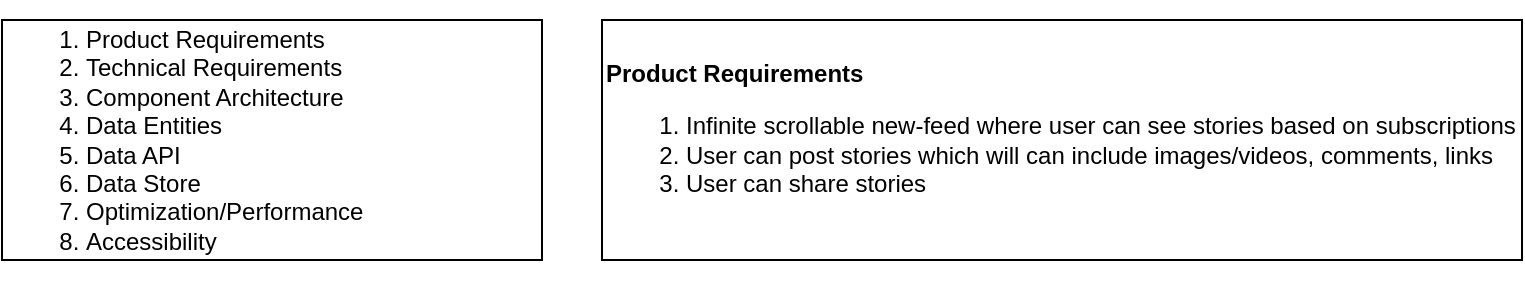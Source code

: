 <mxfile version="14.8.4" type="github">
  <diagram id="RrS9KNd53PsVYX24TNLM" name="Page-1">
    <mxGraphModel dx="2916" dy="2254" grid="1" gridSize="10" guides="1" tooltips="1" connect="1" arrows="1" fold="1" page="1" pageScale="1" pageWidth="850" pageHeight="1100" math="0" shadow="0">
      <root>
        <mxCell id="0" />
        <mxCell id="1" parent="0" />
        <mxCell id="n29KR3bJ3Jj2uVsHmtv6-1" value="&lt;ol&gt;&lt;li&gt;Product Requirements&lt;/li&gt;&lt;li&gt;Technical Requirements&lt;/li&gt;&lt;li&gt;Component Architecture&lt;/li&gt;&lt;li&gt;Data Entities&lt;/li&gt;&lt;li&gt;Data API&lt;/li&gt;&lt;li&gt;Data Store&lt;/li&gt;&lt;li&gt;Optimization/Performance&amp;nbsp;&lt;/li&gt;&lt;li&gt;Accessibility&lt;/li&gt;&lt;/ol&gt;" style="rounded=0;whiteSpace=wrap;html=1;align=left;" vertex="1" parent="1">
          <mxGeometry x="-610" y="-110" width="270" height="120" as="geometry" />
        </mxCell>
        <mxCell id="n29KR3bJ3Jj2uVsHmtv6-3" value="&lt;b&gt;Product Requirements&lt;br&gt;&lt;/b&gt;&lt;ol&gt;&lt;li&gt;Infinite scrollable new-feed where user can see stories based on subscriptions&lt;/li&gt;&lt;li&gt;User can post stories which will can include images/videos, comments, links&lt;/li&gt;&lt;li&gt;User can share stories&lt;/li&gt;&lt;/ol&gt;" style="rounded=0;whiteSpace=wrap;html=1;align=left;" vertex="1" parent="1">
          <mxGeometry x="-310" y="-110" width="460" height="120" as="geometry" />
        </mxCell>
      </root>
    </mxGraphModel>
  </diagram>
</mxfile>
